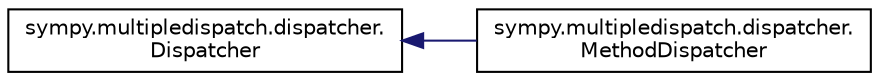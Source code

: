 digraph "Graphical Class Hierarchy"
{
 // LATEX_PDF_SIZE
  edge [fontname="Helvetica",fontsize="10",labelfontname="Helvetica",labelfontsize="10"];
  node [fontname="Helvetica",fontsize="10",shape=record];
  rankdir="LR";
  Node0 [label="sympy.multipledispatch.dispatcher.\lDispatcher",height=0.2,width=0.4,color="black", fillcolor="white", style="filled",URL="$classsympy_1_1multipledispatch_1_1dispatcher_1_1Dispatcher.html",tooltip=" "];
  Node0 -> Node1 [dir="back",color="midnightblue",fontsize="10",style="solid",fontname="Helvetica"];
  Node1 [label="sympy.multipledispatch.dispatcher.\lMethodDispatcher",height=0.2,width=0.4,color="black", fillcolor="white", style="filled",URL="$classsympy_1_1multipledispatch_1_1dispatcher_1_1MethodDispatcher.html",tooltip=" "];
}
